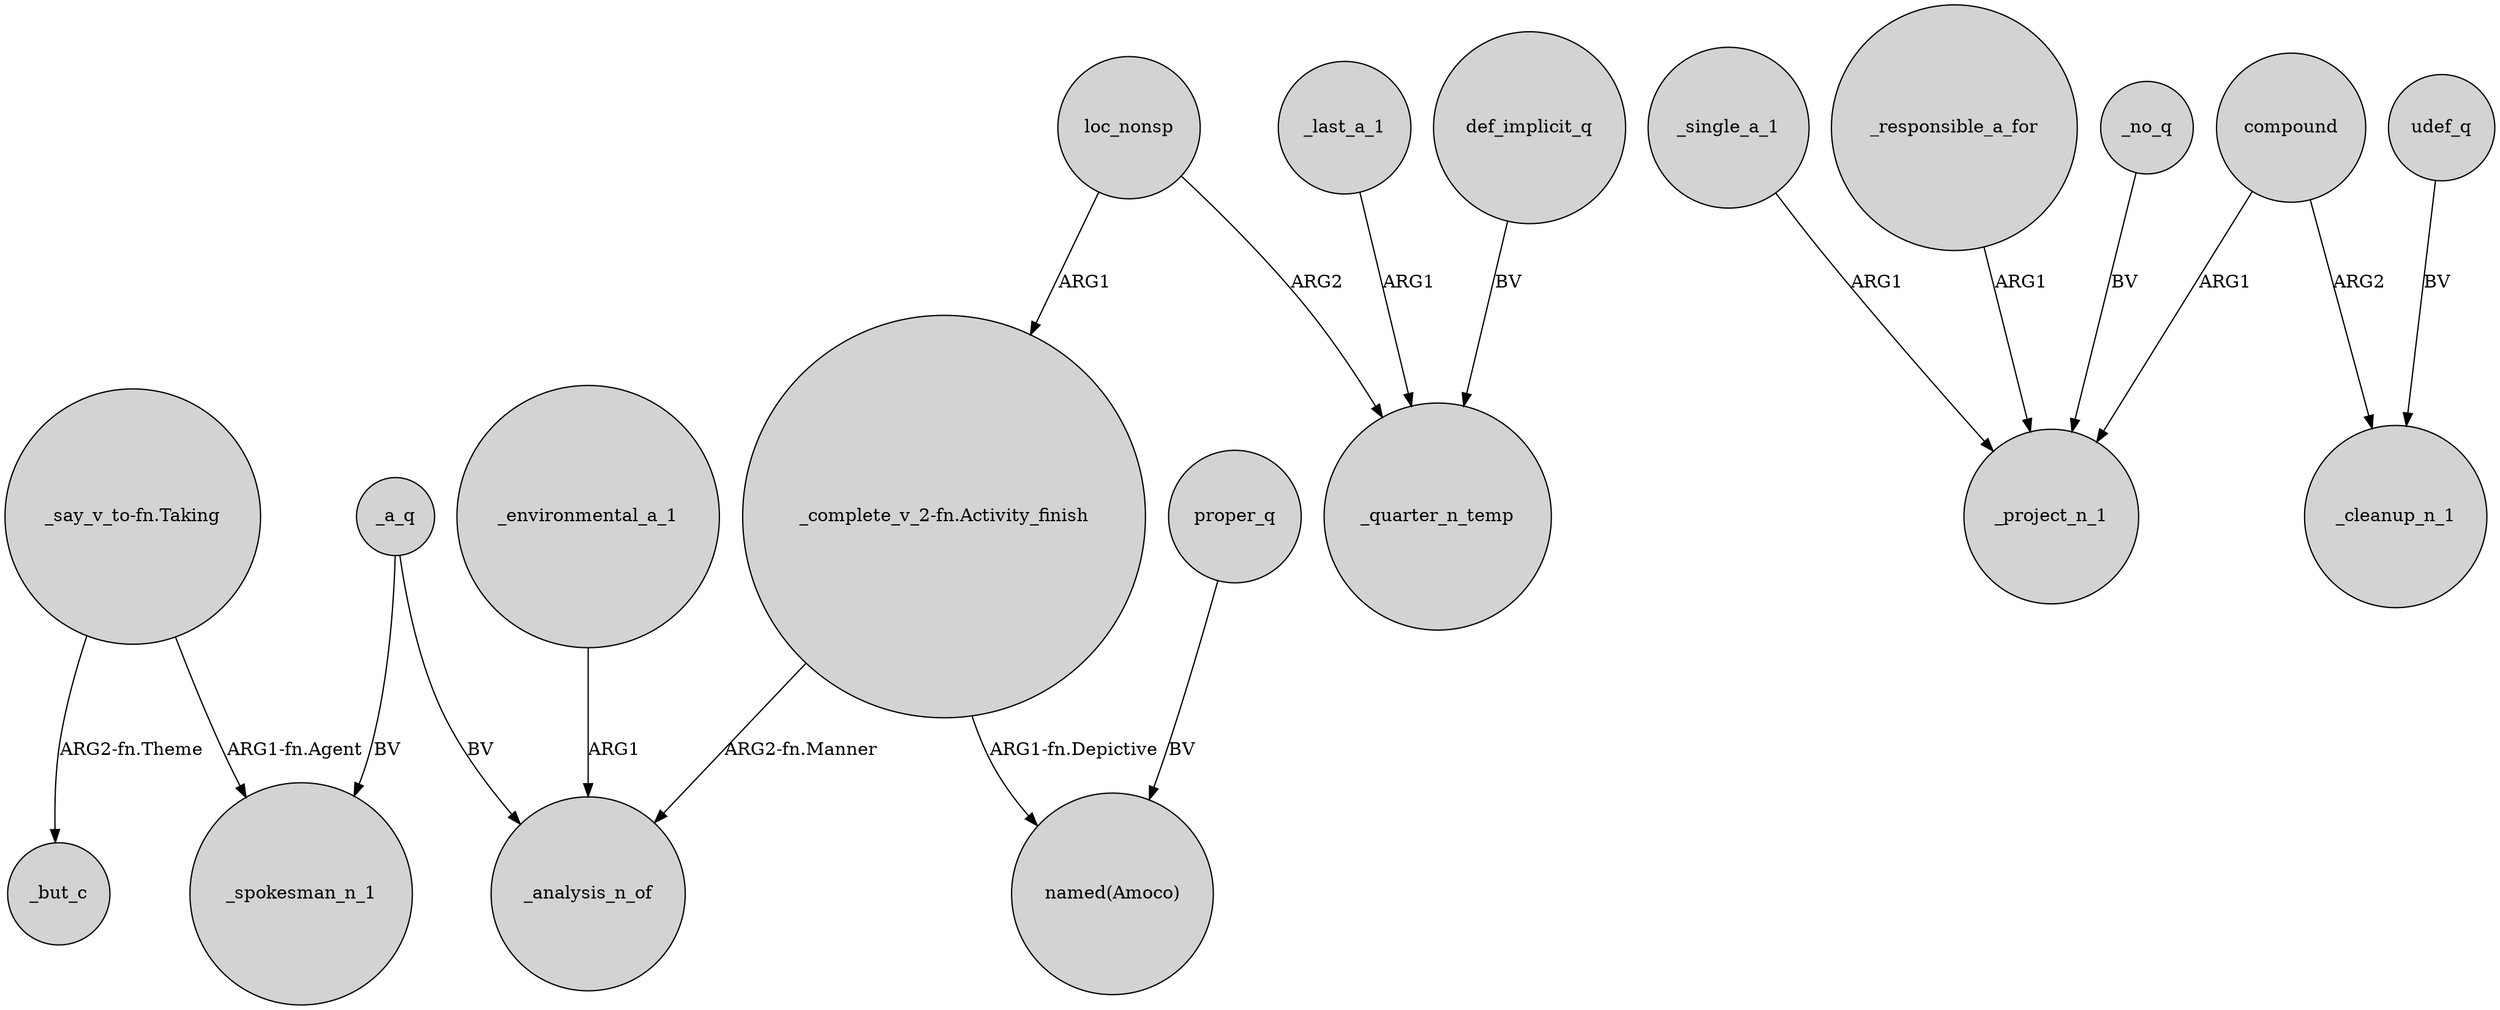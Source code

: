 digraph {
	node [shape=circle style=filled]
	"_complete_v_2-fn.Activity_finish" -> _analysis_n_of [label="ARG2-fn.Manner"]
	_single_a_1 -> _project_n_1 [label=ARG1]
	proper_q -> "named(Amoco)" [label=BV]
	_a_q -> _analysis_n_of [label=BV]
	compound -> _project_n_1 [label=ARG1]
	"_say_v_to-fn.Taking" -> _spokesman_n_1 [label="ARG1-fn.Agent"]
	_last_a_1 -> _quarter_n_temp [label=ARG1]
	"_complete_v_2-fn.Activity_finish" -> "named(Amoco)" [label="ARG1-fn.Depictive"]
	_responsible_a_for -> _project_n_1 [label=ARG1]
	_no_q -> _project_n_1 [label=BV]
	compound -> _cleanup_n_1 [label=ARG2]
	udef_q -> _cleanup_n_1 [label=BV]
	_environmental_a_1 -> _analysis_n_of [label=ARG1]
	_a_q -> _spokesman_n_1 [label=BV]
	def_implicit_q -> _quarter_n_temp [label=BV]
	"_say_v_to-fn.Taking" -> _but_c [label="ARG2-fn.Theme"]
	loc_nonsp -> _quarter_n_temp [label=ARG2]
	loc_nonsp -> "_complete_v_2-fn.Activity_finish" [label=ARG1]
}
